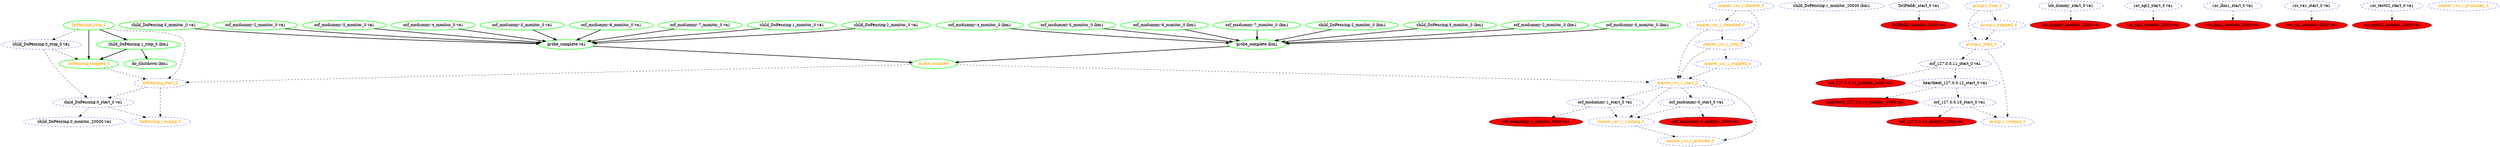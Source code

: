 digraph "g" {
	size = "30,30"
"child_DoFencing:0_monitor_20000 va1" [ style="dashed" color="blue" fontcolor="black" ]
"child_DoFencing:1_monitor_20000 ibm1" [ style="dashed" color="blue" fontcolor="black" ]
"probe_complete" [ style=bold color="green" fontcolor="orange" ]
"probe_complete va1" [ style=bold color="green" fontcolor="black" ]
"child_DoFencing:1_monitor_0 va1" [ style=bold color="green" fontcolor="black" ]
"child_DoFencing:2_monitor_0 va1" [ style=bold color="green" fontcolor="black" ]
"child_DoFencing:3_monitor_0 va1" [ style=bold color="green" fontcolor="black" ]
"ocf_msdummy:2_monitor_0 va1" [ style=bold color="green" fontcolor="black" ]
"ocf_msdummy:3_monitor_0 va1" [ style=bold color="green" fontcolor="black" ]
"ocf_msdummy:4_monitor_0 va1" [ style=bold color="green" fontcolor="black" ]
"ocf_msdummy:5_monitor_0 va1" [ style=bold color="green" fontcolor="black" ]
"ocf_msdummy:6_monitor_0 va1" [ style=bold color="green" fontcolor="black" ]
"ocf_msdummy:7_monitor_0 va1" [ style=bold color="green" fontcolor="black" ]
"probe_complete ibm1" [ style=bold color="green" fontcolor="black" ]
"child_DoFencing:2_monitor_0 ibm1" [ style=bold color="green" fontcolor="black" ]
"child_DoFencing:3_monitor_0 ibm1" [ style=bold color="green" fontcolor="black" ]
"ocf_msdummy:2_monitor_0 ibm1" [ style=bold color="green" fontcolor="black" ]
"ocf_msdummy:3_monitor_0 ibm1" [ style=bold color="green" fontcolor="black" ]
"ocf_msdummy:4_monitor_0 ibm1" [ style=bold color="green" fontcolor="black" ]
"ocf_msdummy:5_monitor_0 ibm1" [ style=bold color="green" fontcolor="black" ]
"ocf_msdummy:6_monitor_0 ibm1" [ style=bold color="green" fontcolor="black" ]
"ocf_msdummy:7_monitor_0 ibm1" [ style=bold color="green" fontcolor="black" ]
"DcIPaddr_start_0 va1" [ style="dashed" color="blue" fontcolor="black" ]
"DcIPaddr_monitor_5000 va1" [ font_color=purple style=filled fillcolor=red ]
"ocf_127.0.0.11_start_0 va1" [ style="dashed" color="blue" fontcolor="black" ]
"ocf_127.0.0.11_monitor_5000 va1" [ font_color=purple style=filled fillcolor=red ]
"heartbeat_127.0.0.12_start_0 va1" [ style="dashed" color="blue" fontcolor="black" ]
"heartbeat_127.0.0.12_monitor_5000 va1" [ font_color=purple style=filled fillcolor=red ]
"ocf_127.0.0.13_start_0 va1" [ style="dashed" color="blue" fontcolor="black" ]
"ocf_127.0.0.13_monitor_5000 va1" [ font_color=purple style=filled fillcolor=red ]
"group-1_start_0" [ style="dashed" color="blue" fontcolor="orange" ]
"group-1_running_0" [ style="dashed" color="blue" fontcolor="orange" ]
"group-1_stop_0" [ style="dashed" color="blue" fontcolor="orange" ]
"group-1_stopped_0" [ style="dashed" color="blue" fontcolor="orange" ]
"lsb_dummy_start_0 va1" [ style="dashed" color="blue" fontcolor="black" ]
"lsb_dummy_monitor_5000 va1" [ font_color=purple style=filled fillcolor=red ]
"rsc_sgi2_start_0 va1" [ style="dashed" color="blue" fontcolor="black" ]
"rsc_sgi2_monitor_5000 va1" [ font_color=purple style=filled fillcolor=red ]
"rsc_ibm1_start_0 va1" [ style="dashed" color="blue" fontcolor="black" ]
"rsc_ibm1_monitor_5000 va1" [ font_color=purple style=filled fillcolor=red ]
"rsc_va1_start_0 va1" [ style="dashed" color="blue" fontcolor="black" ]
"rsc_va1_monitor_5000 va1" [ font_color=purple style=filled fillcolor=red ]
"rsc_test02_start_0 va1" [ style="dashed" color="blue" fontcolor="black" ]
"rsc_test02_monitor_5000 va1" [ font_color=purple style=filled fillcolor=red ]
"child_DoFencing:0_stop_0 va1" [ style="dashed" color="blue" fontcolor="black" ]
"child_DoFencing:0_start_0 va1" [ style="dashed" color="blue" fontcolor="black" ]
"child_DoFencing:1_stop_0 ibm1" [ style=bold color="green" fontcolor="black" ]
"DoFencing_start_0" [ style="dashed" color="blue" fontcolor="orange" ]
"DoFencing_running_0" [ style="dashed" color="blue" fontcolor="orange" ]
"DoFencing_stop_0" [ style=bold color="green" fontcolor="orange" ]
"DoFencing_stopped_0" [ style=bold color="green" fontcolor="orange" ]
"ocf_msdummy:0_start_0 va1" [ style="dashed" color="blue" fontcolor="black" ]
"ocf_msdummy:0_monitor_6000 va1" [ font_color=purple style=filled fillcolor=red ]
"ocf_msdummy:1_start_0 va1" [ style="dashed" color="blue" fontcolor="black" ]
"ocf_msdummy:1_monitor_5000 va1" [ font_color=purple style=filled fillcolor=red ]
"master_rsc_1_start_0" [ style="dashed" color="blue" fontcolor="orange" ]
"master_rsc_1_running_0" [ style="dashed" color="blue" fontcolor="orange" ]
"master_rsc_1_stop_0" [ style="dashed" color="blue" fontcolor="orange" ]
"master_rsc_1_stopped_0" [ style="dashed" color="blue" fontcolor="orange" ]
"master_rsc_1_promote_0" [ style="dashed" color="blue" fontcolor="orange" ]
"master_rsc_1_promoted_0" [ style="dashed" color="blue" fontcolor="orange" ]
"master_rsc_1_demote_0" [ style="dashed" color="blue" fontcolor="orange" ]
"master_rsc_1_demoted_0" [ style="dashed" color="blue" fontcolor="orange" ]
"do_shutdown ibm1" [ style=bold color="green" fontcolor="black" ]
"child_DoFencing:0_start_0 va1" -> "child_DoFencing:0_monitor_20000 va1" [ style = dashed]
"probe_complete va1" -> "probe_complete" [ style = bold]
"probe_complete ibm1" -> "probe_complete" [ style = bold]
"child_DoFencing:1_monitor_0 va1" -> "probe_complete va1" [ style = bold]
"child_DoFencing:2_monitor_0 va1" -> "probe_complete va1" [ style = bold]
"child_DoFencing:3_monitor_0 va1" -> "probe_complete va1" [ style = bold]
"ocf_msdummy:2_monitor_0 va1" -> "probe_complete va1" [ style = bold]
"ocf_msdummy:3_monitor_0 va1" -> "probe_complete va1" [ style = bold]
"ocf_msdummy:4_monitor_0 va1" -> "probe_complete va1" [ style = bold]
"ocf_msdummy:5_monitor_0 va1" -> "probe_complete va1" [ style = bold]
"ocf_msdummy:6_monitor_0 va1" -> "probe_complete va1" [ style = bold]
"ocf_msdummy:7_monitor_0 va1" -> "probe_complete va1" [ style = bold]
"child_DoFencing:2_monitor_0 ibm1" -> "probe_complete ibm1" [ style = bold]
"child_DoFencing:3_monitor_0 ibm1" -> "probe_complete ibm1" [ style = bold]
"ocf_msdummy:2_monitor_0 ibm1" -> "probe_complete ibm1" [ style = bold]
"ocf_msdummy:3_monitor_0 ibm1" -> "probe_complete ibm1" [ style = bold]
"ocf_msdummy:4_monitor_0 ibm1" -> "probe_complete ibm1" [ style = bold]
"ocf_msdummy:5_monitor_0 ibm1" -> "probe_complete ibm1" [ style = bold]
"ocf_msdummy:6_monitor_0 ibm1" -> "probe_complete ibm1" [ style = bold]
"ocf_msdummy:7_monitor_0 ibm1" -> "probe_complete ibm1" [ style = bold]
"DcIPaddr_start_0 va1" -> "DcIPaddr_monitor_5000 va1" [ style = dashed]
"group-1_start_0" -> "ocf_127.0.0.11_start_0 va1" [ style = dashed]
"ocf_127.0.0.11_start_0 va1" -> "ocf_127.0.0.11_monitor_5000 va1" [ style = dashed]
"ocf_127.0.0.11_start_0 va1" -> "heartbeat_127.0.0.12_start_0 va1" [ style = dashed]
"heartbeat_127.0.0.12_start_0 va1" -> "heartbeat_127.0.0.12_monitor_5000 va1" [ style = dashed]
"heartbeat_127.0.0.12_start_0 va1" -> "ocf_127.0.0.13_start_0 va1" [ style = dashed]
"ocf_127.0.0.13_start_0 va1" -> "ocf_127.0.0.13_monitor_5000 va1" [ style = dashed]
"group-1_stop_0" -> "group-1_start_0" [ style = dashed]
"group-1_stopped_0" -> "group-1_start_0" [ style = dashed]
"group-1_start_0" -> "group-1_running_0" [ style = dashed]
"ocf_127.0.0.13_start_0 va1" -> "group-1_running_0" [ style = dashed]
"group-1_stop_0" -> "group-1_stopped_0" [ style = dashed]
"lsb_dummy_start_0 va1" -> "lsb_dummy_monitor_5000 va1" [ style = dashed]
"rsc_sgi2_start_0 va1" -> "rsc_sgi2_monitor_5000 va1" [ style = dashed]
"rsc_ibm1_start_0 va1" -> "rsc_ibm1_monitor_5000 va1" [ style = dashed]
"rsc_va1_start_0 va1" -> "rsc_va1_monitor_5000 va1" [ style = dashed]
"rsc_test02_start_0 va1" -> "rsc_test02_monitor_5000 va1" [ style = dashed]
"DoFencing_stop_0" -> "child_DoFencing:0_stop_0 va1" [ style = dashed]
"child_DoFencing:0_stop_0 va1" -> "child_DoFencing:0_start_0 va1" [ style = dashed]
"DoFencing_start_0" -> "child_DoFencing:0_start_0 va1" [ style = dashed]
"DoFencing_stop_0" -> "child_DoFencing:1_stop_0 ibm1" [ style = bold]
"probe_complete" -> "DoFencing_start_0" [ style = dashed]
"DoFencing_stop_0" -> "DoFencing_start_0" [ style = dashed]
"DoFencing_stopped_0" -> "DoFencing_start_0" [ style = dashed]
"DoFencing_start_0" -> "DoFencing_running_0" [ style = dashed]
"child_DoFencing:0_start_0 va1" -> "DoFencing_running_0" [ style = dashed]
"child_DoFencing:0_stop_0 va1" -> "DoFencing_stopped_0" [ style = dashed]
"child_DoFencing:1_stop_0 ibm1" -> "DoFencing_stopped_0" [ style = bold]
"DoFencing_stop_0" -> "DoFencing_stopped_0" [ style = bold]
"master_rsc_1_start_0" -> "ocf_msdummy:0_start_0 va1" [ style = dashed]
"ocf_msdummy:0_start_0 va1" -> "ocf_msdummy:0_monitor_6000 va1" [ style = dashed]
"master_rsc_1_start_0" -> "ocf_msdummy:1_start_0 va1" [ style = dashed]
"ocf_msdummy:1_start_0 va1" -> "ocf_msdummy:1_monitor_5000 va1" [ style = dashed]
"probe_complete" -> "master_rsc_1_start_0" [ style = dashed]
"master_rsc_1_stop_0" -> "master_rsc_1_start_0" [ style = dashed]
"master_rsc_1_stopped_0" -> "master_rsc_1_start_0" [ style = dashed]
"master_rsc_1_demoted_0" -> "master_rsc_1_start_0" [ style = dashed]
"master_rsc_1_start_0" -> "master_rsc_1_running_0" [ style = dashed]
"ocf_msdummy:0_start_0 va1" -> "master_rsc_1_running_0" [ style = dashed]
"ocf_msdummy:1_start_0 va1" -> "master_rsc_1_running_0" [ style = dashed]
"master_rsc_1_demote_0" -> "master_rsc_1_stop_0" [ style = dashed]
"master_rsc_1_demoted_0" -> "master_rsc_1_stop_0" [ style = dashed]
"master_rsc_1_stop_0" -> "master_rsc_1_stopped_0" [ style = dashed]
"master_rsc_1_start_0" -> "master_rsc_1_promote_0" [ style = dashed]
"master_rsc_1_running_0" -> "master_rsc_1_promote_0" [ style = dashed]
"master_rsc_1_demote_0" -> "master_rsc_1_demoted_0" [ style = dashed]
"child_DoFencing:1_stop_0 ibm1" -> "do_shutdown ibm1" [ style = bold]
}
